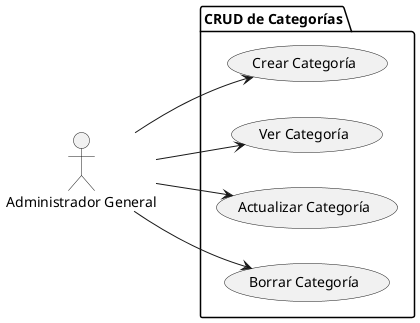 @startuml manejoCategoria
left to right direction
actor "Administrador General" as AdminGeneral

package "CRUD de Categorías" {
    usecase "Crear Categoría" as CC1
    usecase "Ver Categoría" as CC2
    usecase "Actualizar Categoría" as CC3
    usecase "Borrar Categoría" as CC4
}

AdminGeneral --> CC1
AdminGeneral --> CC2
AdminGeneral --> CC3
AdminGeneral --> CC4
@enduml

